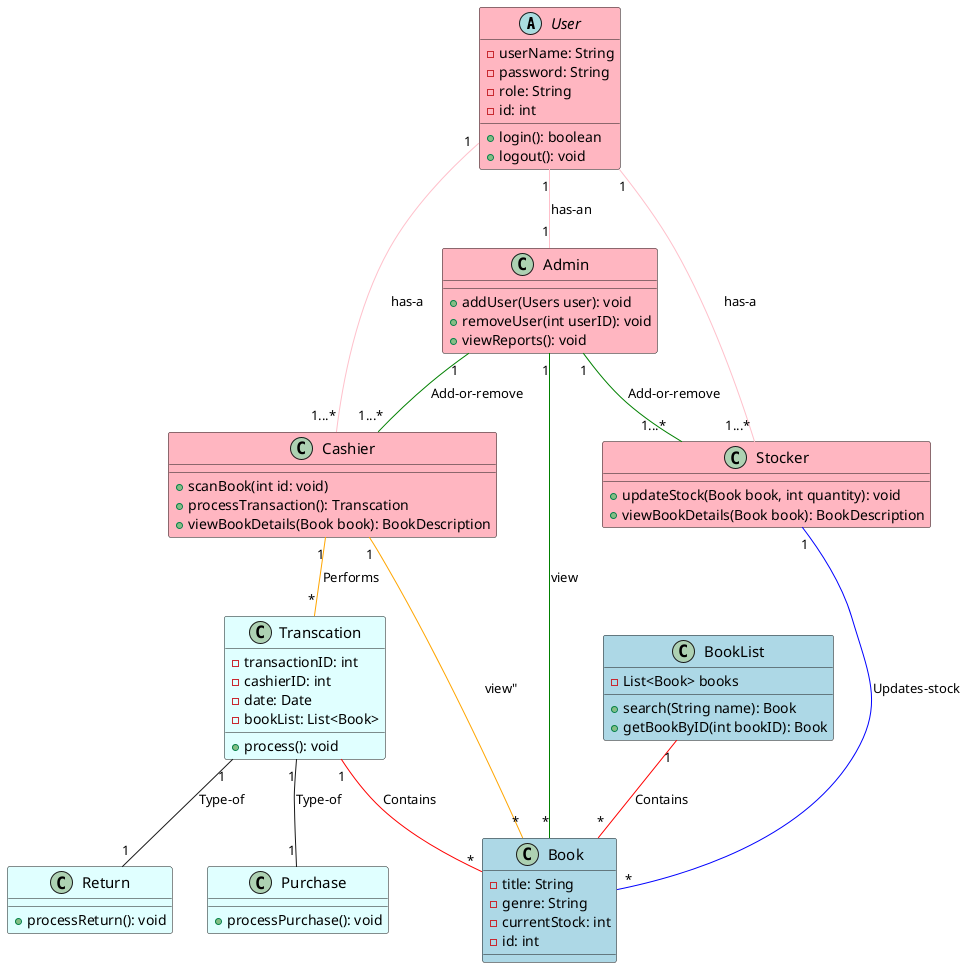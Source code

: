 @startuml

abstract class User #LightPink{
-userName: String
-password: String
-role: String
-id: int

+login(): boolean
+logout(): void
}

class Cashier #LightPink{
+scanBook(int id: void)
+processTransaction(): Transcation
+viewBookDetails(Book book): BookDescription
}

class Stocker #LightPink{
+updateStock(Book book, int quantity): void
+viewBookDetails(Book book): BookDescription
}

class Admin #LightPink{
+addUser(Users user): void
+removeUser(int userID): void
+viewReports(): void
}

class BookList #LightBlue  {
-List<Book> books
+search(String name): Book
+getBookByID(int bookID): Book
}

class Book #LightBlue   {
-title: String
-genre: String
-currentStock: int
-id: int
}

class Transcation #LightCyan{
-transactionID: int
-cashierID: int
-date: Date
-bookList: List<Book>
+process(): void
}

class Purchase #LightCyan{
 +processPurchase(): void
}

class Return #LightCyan{
+processReturn(): void
}


User "1" -- "1...*" Cashier #pink:"has-a"
User "1" -- "1...*" Stocker #pink:"has-a"
User "1" -- "1" Admin  #pink:"has-an"

Stocker "1" -- "*" Book #blue:"Updates-stock"
Admin "1" -- "1...*" Cashier #green : "Add-or-remove"
Admin "1" -- "1...*" Stocker #green: "Add-or-remove"
Cashier "1" -- "*" Transcation #orange: "Performs"
Admin "1" -- "*" Book #green: "view"
Cashier"1" -- "*" Book #orange: "view""
BookList "1" -- "*" Book #red: "Contains"
Transcation "1" -- "*" Book #red: "Contains"
Transcation"1" -- "1" Purchase : "Type-of"
Transcation"1" -- "1" Return : "Type-of"


skinparam class {
FontName Times New Roman
FontSize 15
 }

@enduml




=======================================================================
=======================================================================


Note: suggested changes
Book bceomes BookList (has book list, search etc)
Book details becomes just book
remove bookcode from transaction
why does bookdescription have purchasedcount?
if each user type has their id in the class then put in user
are the relations even correct? isnt it like is-a has-a, etc?



fixes:
add patameters to funcs
relation from user and types is is a not has an
add Book is part of Transcation
Cahsier process transaction returns one not takes one as parameter




==========================================================================
==========================================================================

old...


'abstract class User #LightPink{
'-UserName: String
'-Password: String
'-Role: String
'
'+login(): boolean
'+logout(): void
'}
'
'class Cashier #LightPink{
'-CashierID: int
'+processTransaction(Transaction t): void
'+viewBookDetails(Book book): BookDescription
'}
'
'class Stocker #LightPink{
'-StockerID: int
'+updateStock(Book book, int quantity): void
'+viewBookDetails(Book book): BookDescription
'}
'
'class Admin #LightPink{
'-AdminID: int
'+addUser(Users user): void
'+removeUser(int userID): void
'+viewReports(): void
'}
'
'class Book #LightBlue  {
'+getBookDetails(): BookDescription
'}
'
'class BookDescription #LightBlue   {
'-Title: String
'-Genre: String
'-CurrentStock: int
'-PurchasedCount: int
'}
'
'class Transcation #LightCyan{
'-TransactionID: int
'-CashierID: int
'-BookCode: int
'-Date: Date
'-BookList: List<Book>
'+process(): void
'}
'
'class Purchase #LightCyan{
' +processPurchase(): void
'}
'
'class Return #LightCyan{
'+processReturn(): void
'}
'
'
'User "1" -- "1...*" Cashier #pink:"has-a"
'User "1" -- "1...*" Stocker #pink:"has-a"
'User "1" -- "1" Admin  #pink:"has-an"
'
'Stocker "1" -- "*" Book #blue:"Updates-stock"
'Admin "1" -- "1...*" Cashier #green : "Add-or-remove"
'Admin "1" -- "1...*" Stocker #green: "Add-or-remove"
'Cashier "1" -- "*" Transcation #orange: "Performs"
'Admin "1" -- "*" Book #green: "view"
'Cashier"1" -- "*" Book #orange: "view""
'Book "1" -- "1" BookDescription #red: "Describes"
'Transcation"1" -- "1" Purchase : "Type-of"
'Transcation"1" -- "1" Return : "Type-of"
'
'
'skinparam class {
'FontName Times New Roman
'FontSize 15
' }